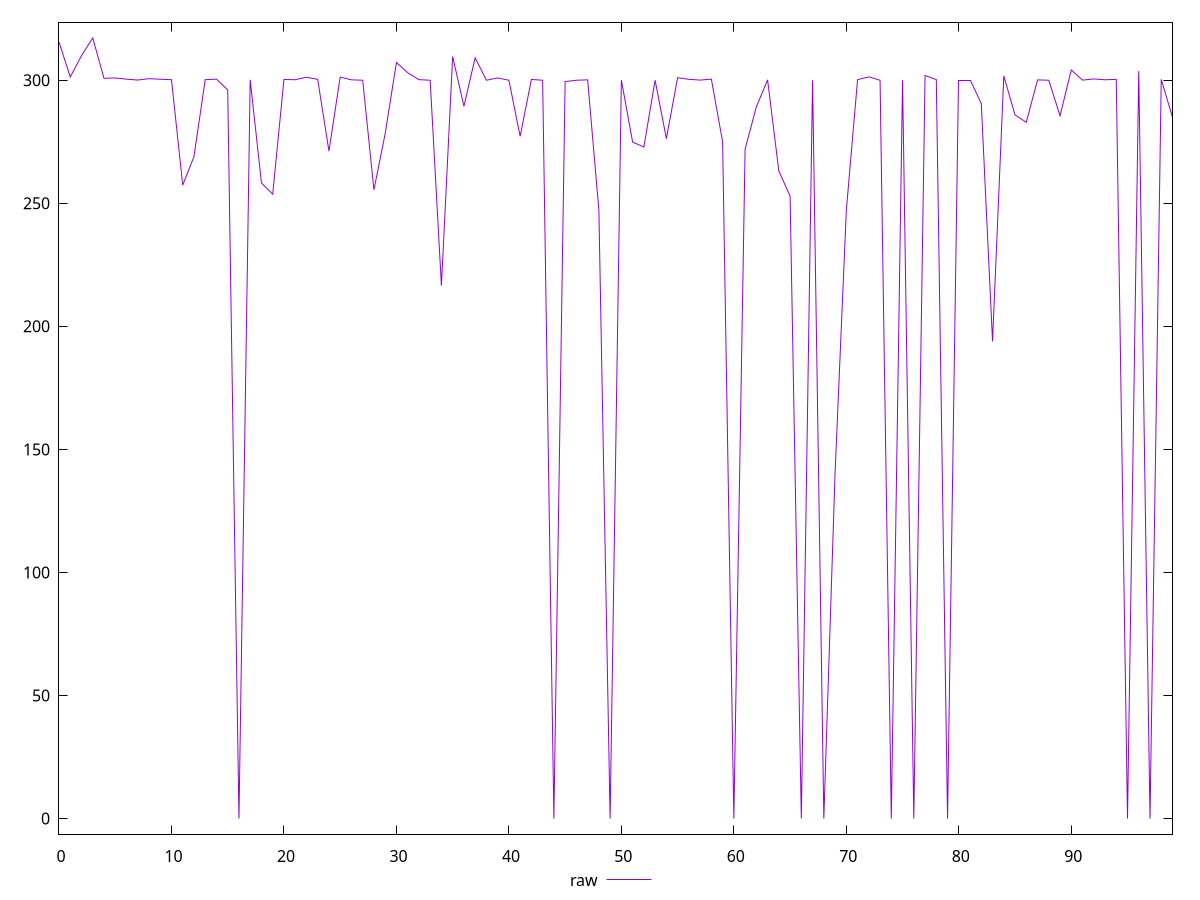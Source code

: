 reset

$raw <<EOF
0 315.502
1 301.344
2 309.978
3 317.198
4 300.768
5 300.924
6 300.438
7 300.082
8 300.634
9 300.408
10 300.226
11 257.38700008392334
12 268.97300004959106
13 300.228
14 300.436
15 296.0369997024536
16 0
17 300.178
18 258.2570004463196
19 253.70800018310547
20 300.3
21 300.21
22 301.242
23 300.35
24 271.1929998397827
25 301.288
26 300.158
27 300
28 255.46900033950806
29 278.31600046157837
30 307.204
31 303.054
32 300.236
33 300
34 216.53900003433228
35 309.6259994506836
36 289.4229998588562
37 309.114
38 300
39 300.942
40 300
41 277.2109999656677
42 300.308
43 300.002
44 0
45 299.4489994049072
46 300
47 300.156
48 247.2669997215271
49 0
50 300.042
51 274.85900020599365
52 272.85400009155273
53 300
54 276.2760000228882
55 301.032
56 300.372
57 300.064
58 300.444
59 274.97499990463257
60 0
61 271.97700023651123
62 289.2000002861023
63 300.142
64 263.1010003089905
65 252.9390001296997
66 0
67 300
68 0
69 140.38399982452393
70 247.05599975585938
71 300.236
72 301.366
73 300
74 0
75 300
76 0
77 301.928
78 300.262
79 0
80 300
81 300
82 290.4769997596741
83 193.89700031280518
84 301.746
85 285.8889994621277
86 282.8980002403259
87 300.134
88 300
89 285.5389995574951
90 304.164
91 300.052
92 300.518
93 300.188
94 300.35
95 0
96 303.728
97 0
98 300.348
99 284.89400005340576
EOF

set key outside below
set xrange [0:99]
set yrange [-6.34396:323.54195999999996]
set trange [-6.34396:323.54195999999996]
set terminal svg size 640, 500 enhanced background rgb 'white'
set output "report_00017_2021-02-10T15-08-03.406Z/uses-rel-preconnect/samples/pages+cached/raw/values.svg"

plot $raw title "raw" with line

reset
